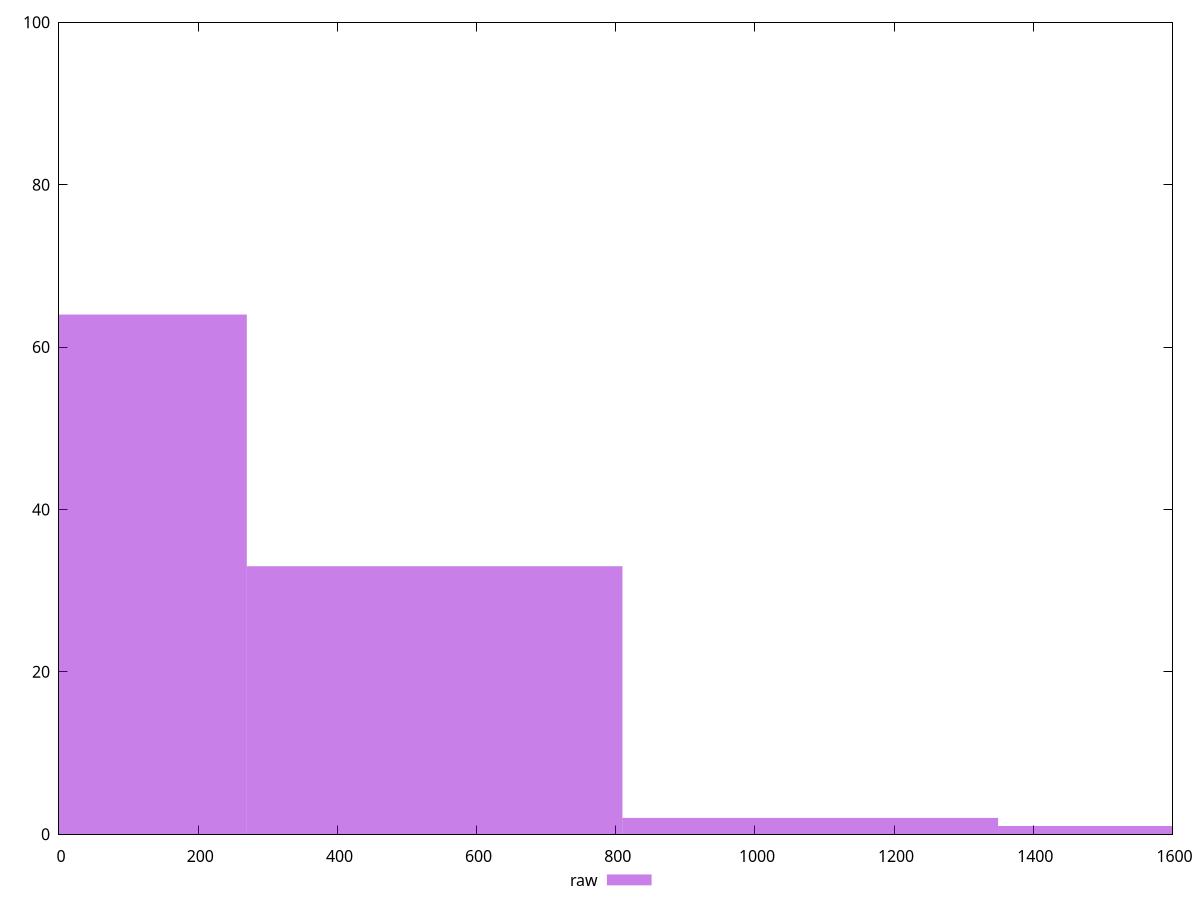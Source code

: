 reset

$raw <<EOF
0 64
539.7640442048364 33
1619.2921326145092 1
1079.5280884096728 2
EOF

set key outside below
set boxwidth 539.7640442048364
set xrange [0:1600]
set yrange [0:100]
set trange [0:100]
set style fill transparent solid 0.5 noborder
set terminal svg size 640, 490 enhanced background rgb 'white'
set output "report_00015_2021-02-09T16-11-33.973Z/uses-http2/samples/pages/raw/histogram.svg"

plot $raw title "raw" with boxes

reset
